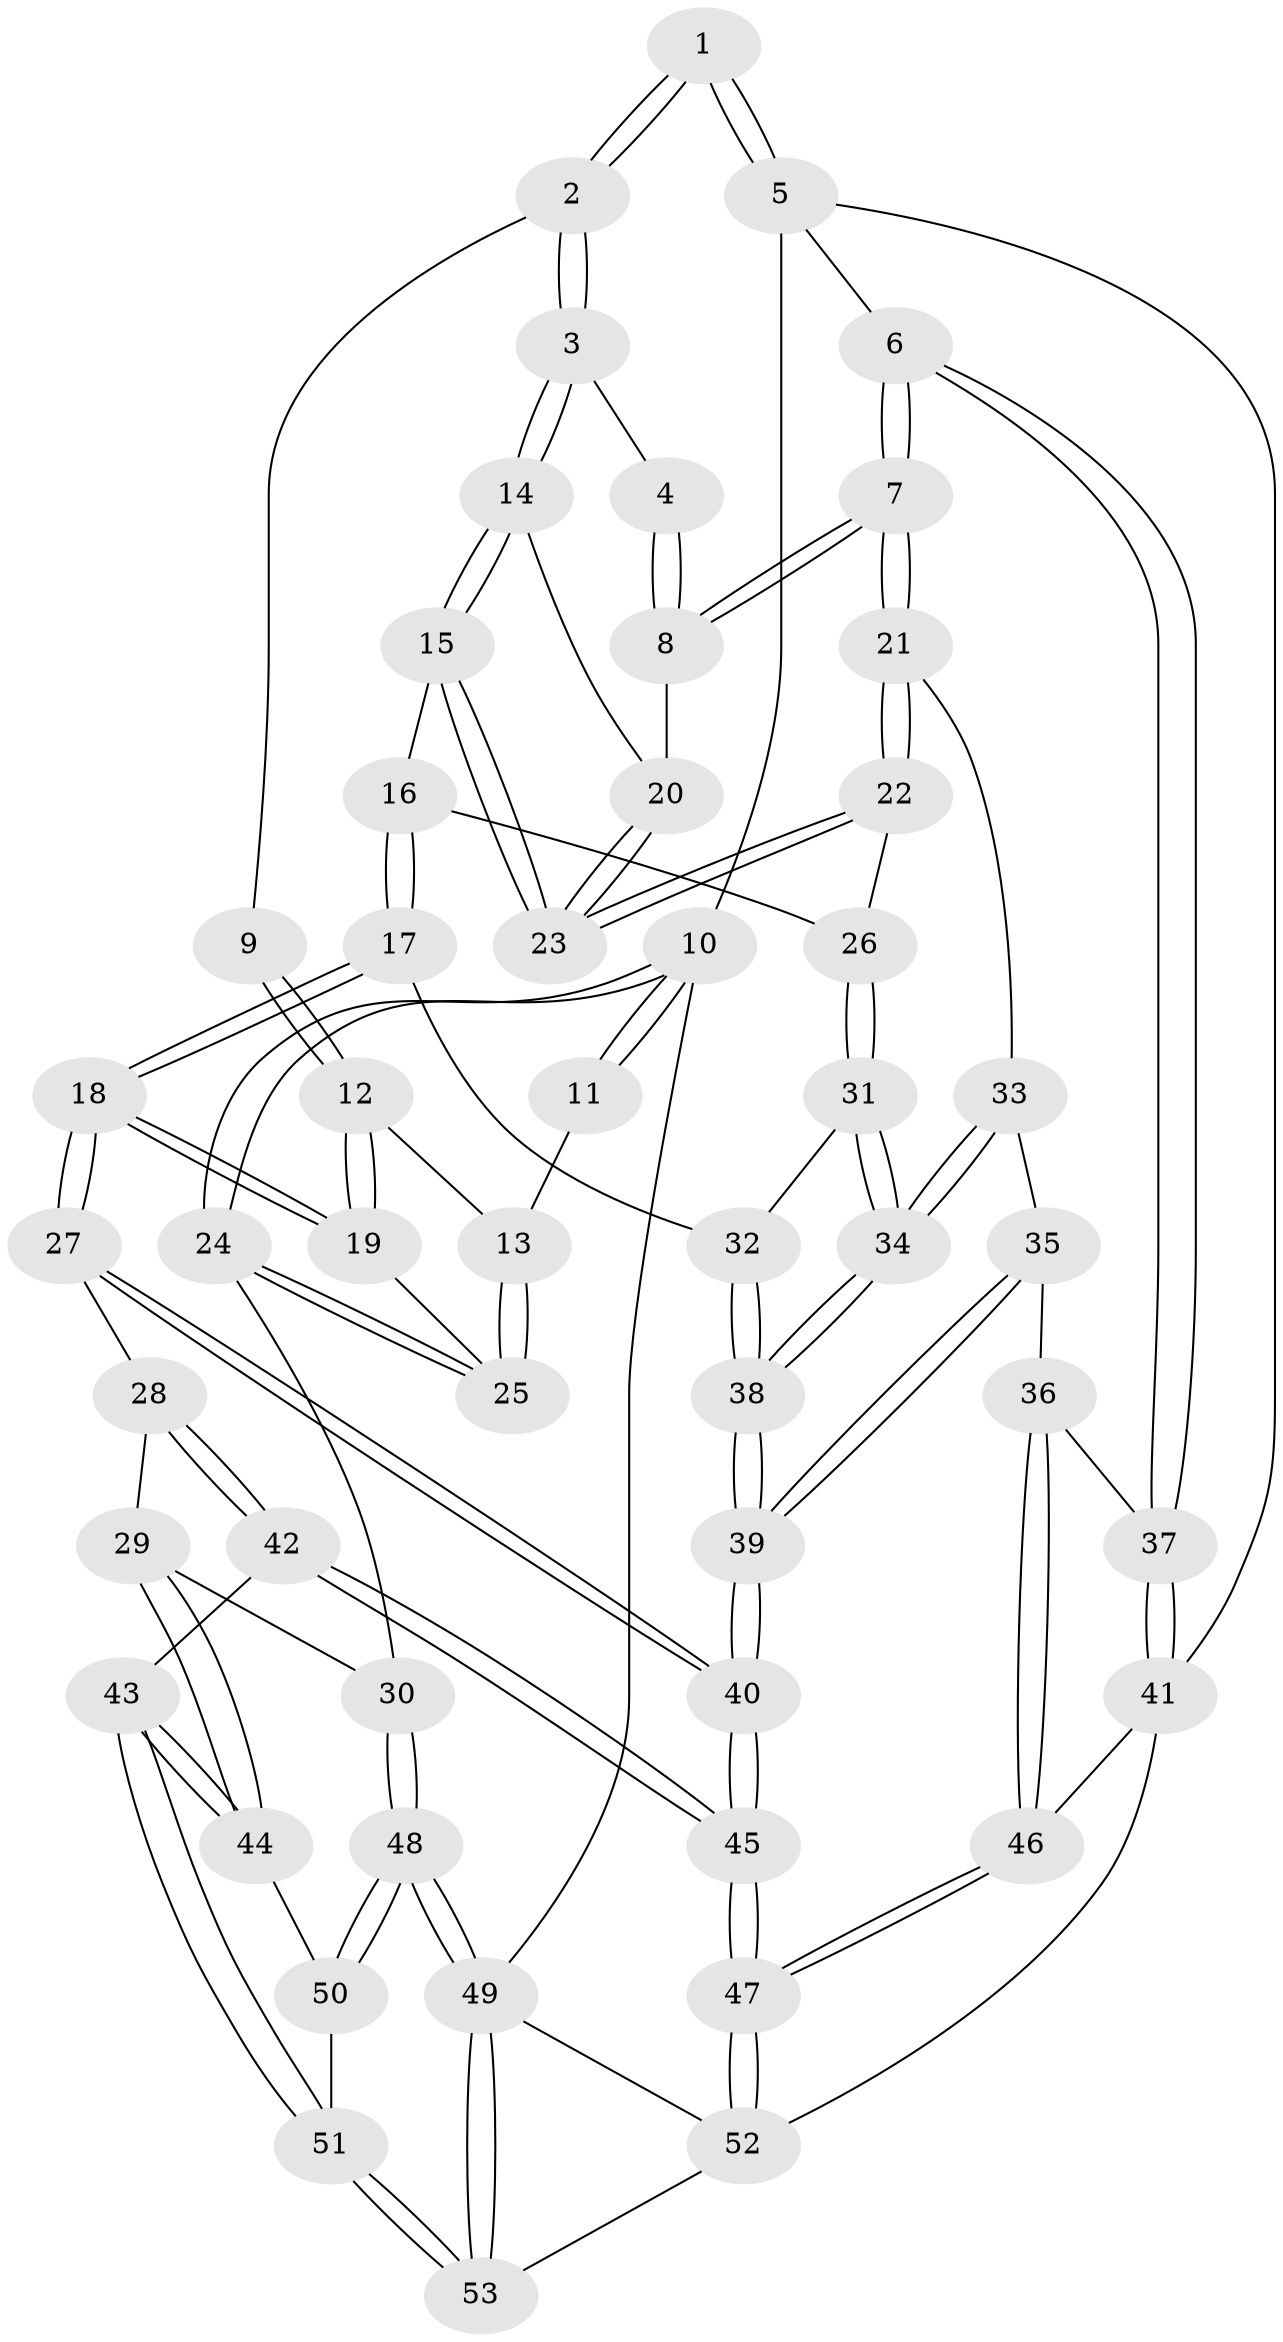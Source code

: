 // Generated by graph-tools (version 1.1) at 2025/01/03/09/25 05:01:18]
// undirected, 53 vertices, 129 edges
graph export_dot {
graph [start="1"]
  node [color=gray90,style=filled];
  1 [pos="+1+0"];
  2 [pos="+0.5032690562846328+0"];
  3 [pos="+0.5654912859093101+0"];
  4 [pos="+0.8499807873159206+0.0760913807630492"];
  5 [pos="+1+0"];
  6 [pos="+1+0.2605697838959297"];
  7 [pos="+1+0.2586384172070554"];
  8 [pos="+0.8581815707764312+0.15963422526450355"];
  9 [pos="+0.45512227889252865+0"];
  10 [pos="+0+0"];
  11 [pos="+0.14118776396610558+0"];
  12 [pos="+0.4039179850031427+0"];
  13 [pos="+0.11714342588884584+0.16938111686001972"];
  14 [pos="+0.6039573045411817+0.1076410126223562"];
  15 [pos="+0.5974998663142339+0.19507068248910206"];
  16 [pos="+0.5611906193425014+0.25858924556085283"];
  17 [pos="+0.4528391958348045+0.36570151112523924"];
  18 [pos="+0.3720505600772836+0.3743209557245841"];
  19 [pos="+0.30908131716061954+0.2912315361957863"];
  20 [pos="+0.8203021396858087+0.18114374015674567"];
  21 [pos="+0.7999522355666181+0.374593116434872"];
  22 [pos="+0.7852043312154977+0.36703483625606315"];
  23 [pos="+0.7731698956626188+0.31869787166057284"];
  24 [pos="+0+0.33213601427857453"];
  25 [pos="+0.09170872229739065+0.24792398139178215"];
  26 [pos="+0.7103885173875284+0.4024450232716824"];
  27 [pos="+0.32325080289981634+0.5075963671983309"];
  28 [pos="+0.20095159479026617+0.5830910035837403"];
  29 [pos="+0.14526963616862565+0.5792322373489736"];
  30 [pos="+0+0.4693377523895085"];
  31 [pos="+0.6978069182261499+0.41454221300153027"];
  32 [pos="+0.532963030192284+0.42519659332107"];
  33 [pos="+0.8252735601142804+0.43495090148436705"];
  34 [pos="+0.6744856295175133+0.6027169021178601"];
  35 [pos="+0.9066912422562067+0.5599444168603972"];
  36 [pos="+1+0.5744002777383266"];
  37 [pos="+1+0.5380541882007662"];
  38 [pos="+0.6436297489703461+0.7217904924895813"];
  39 [pos="+0.6437738132327265+0.7252811174819511"];
  40 [pos="+0.612820949739359+0.7971103574989615"];
  41 [pos="+1+0.8357635399071395"];
  42 [pos="+0.2708738606523207+0.7735959801593622"];
  43 [pos="+0.20857822290299863+0.807367061071607"];
  44 [pos="+0.09265813456751451+0.7675414710030417"];
  45 [pos="+0.6074887822156034+0.9654675525520161"];
  46 [pos="+0.8744757342371406+0.8426243435355162"];
  47 [pos="+0.6088865142926531+0.9704200855475896"];
  48 [pos="+0+0.8115007410688272"];
  49 [pos="+0+1"];
  50 [pos="+0.05237548254745055+0.8005009585134493"];
  51 [pos="+0.14021419367827326+0.9109238178009493"];
  52 [pos="+0.6085732538722239+0.9767343791552483"];
  53 [pos="+0.13409955983531144+1"];
  1 -- 2;
  1 -- 2;
  1 -- 5;
  1 -- 5;
  2 -- 3;
  2 -- 3;
  2 -- 9;
  3 -- 4;
  3 -- 14;
  3 -- 14;
  4 -- 8;
  4 -- 8;
  5 -- 6;
  5 -- 10;
  5 -- 41;
  6 -- 7;
  6 -- 7;
  6 -- 37;
  6 -- 37;
  7 -- 8;
  7 -- 8;
  7 -- 21;
  7 -- 21;
  8 -- 20;
  9 -- 12;
  9 -- 12;
  10 -- 11;
  10 -- 11;
  10 -- 24;
  10 -- 24;
  10 -- 49;
  11 -- 13;
  12 -- 13;
  12 -- 19;
  12 -- 19;
  13 -- 25;
  13 -- 25;
  14 -- 15;
  14 -- 15;
  14 -- 20;
  15 -- 16;
  15 -- 23;
  15 -- 23;
  16 -- 17;
  16 -- 17;
  16 -- 26;
  17 -- 18;
  17 -- 18;
  17 -- 32;
  18 -- 19;
  18 -- 19;
  18 -- 27;
  18 -- 27;
  19 -- 25;
  20 -- 23;
  20 -- 23;
  21 -- 22;
  21 -- 22;
  21 -- 33;
  22 -- 23;
  22 -- 23;
  22 -- 26;
  24 -- 25;
  24 -- 25;
  24 -- 30;
  26 -- 31;
  26 -- 31;
  27 -- 28;
  27 -- 40;
  27 -- 40;
  28 -- 29;
  28 -- 42;
  28 -- 42;
  29 -- 30;
  29 -- 44;
  29 -- 44;
  30 -- 48;
  30 -- 48;
  31 -- 32;
  31 -- 34;
  31 -- 34;
  32 -- 38;
  32 -- 38;
  33 -- 34;
  33 -- 34;
  33 -- 35;
  34 -- 38;
  34 -- 38;
  35 -- 36;
  35 -- 39;
  35 -- 39;
  36 -- 37;
  36 -- 46;
  36 -- 46;
  37 -- 41;
  37 -- 41;
  38 -- 39;
  38 -- 39;
  39 -- 40;
  39 -- 40;
  40 -- 45;
  40 -- 45;
  41 -- 46;
  41 -- 52;
  42 -- 43;
  42 -- 45;
  42 -- 45;
  43 -- 44;
  43 -- 44;
  43 -- 51;
  43 -- 51;
  44 -- 50;
  45 -- 47;
  45 -- 47;
  46 -- 47;
  46 -- 47;
  47 -- 52;
  47 -- 52;
  48 -- 49;
  48 -- 49;
  48 -- 50;
  48 -- 50;
  49 -- 53;
  49 -- 53;
  49 -- 52;
  50 -- 51;
  51 -- 53;
  51 -- 53;
  52 -- 53;
}
